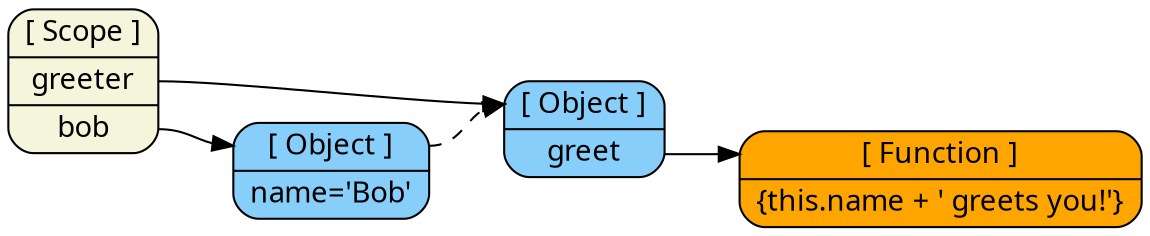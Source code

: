 digraph finite_state_machine {
  size="8.3,8"
  rankdir = "LR"
	node [fontname=Sans]

  /* Execution Contexts */
  node [shape=Mrecord, fillcolor=beige, style=filled];
  top [label="<__proto__>[ Scope ]|<greeter>greeter|<bob>bob"];

  /* Normal Objects */
  node [shape = Mrecord, fillcolor=lightskyblue, style=filled];
  ob_greeter [label = "<__proto__>[ Object ]|<greet>greet"];
  ob_bob [label = "<__proto__>[ Object ]|<name>name='Bob'"];

  /* Function Objects */
  node [shape = Mrecord, fillcolor=orange, style=filled];
  fn_greet [label="<__proto__>[ Function ]|\{this.name + ' greets you!'\}"];

  /* References */
  top:greeter -> ob_greeter:__proto__;
  top:bob -> ob_bob:__proto__;
  ob_greeter:greet -> fn_greet:__proto__;

  /* Inheritance Chains */
  edge [style=dashed]
  ob_bob:__proto__ -> ob_greeter:__proto__;

}
